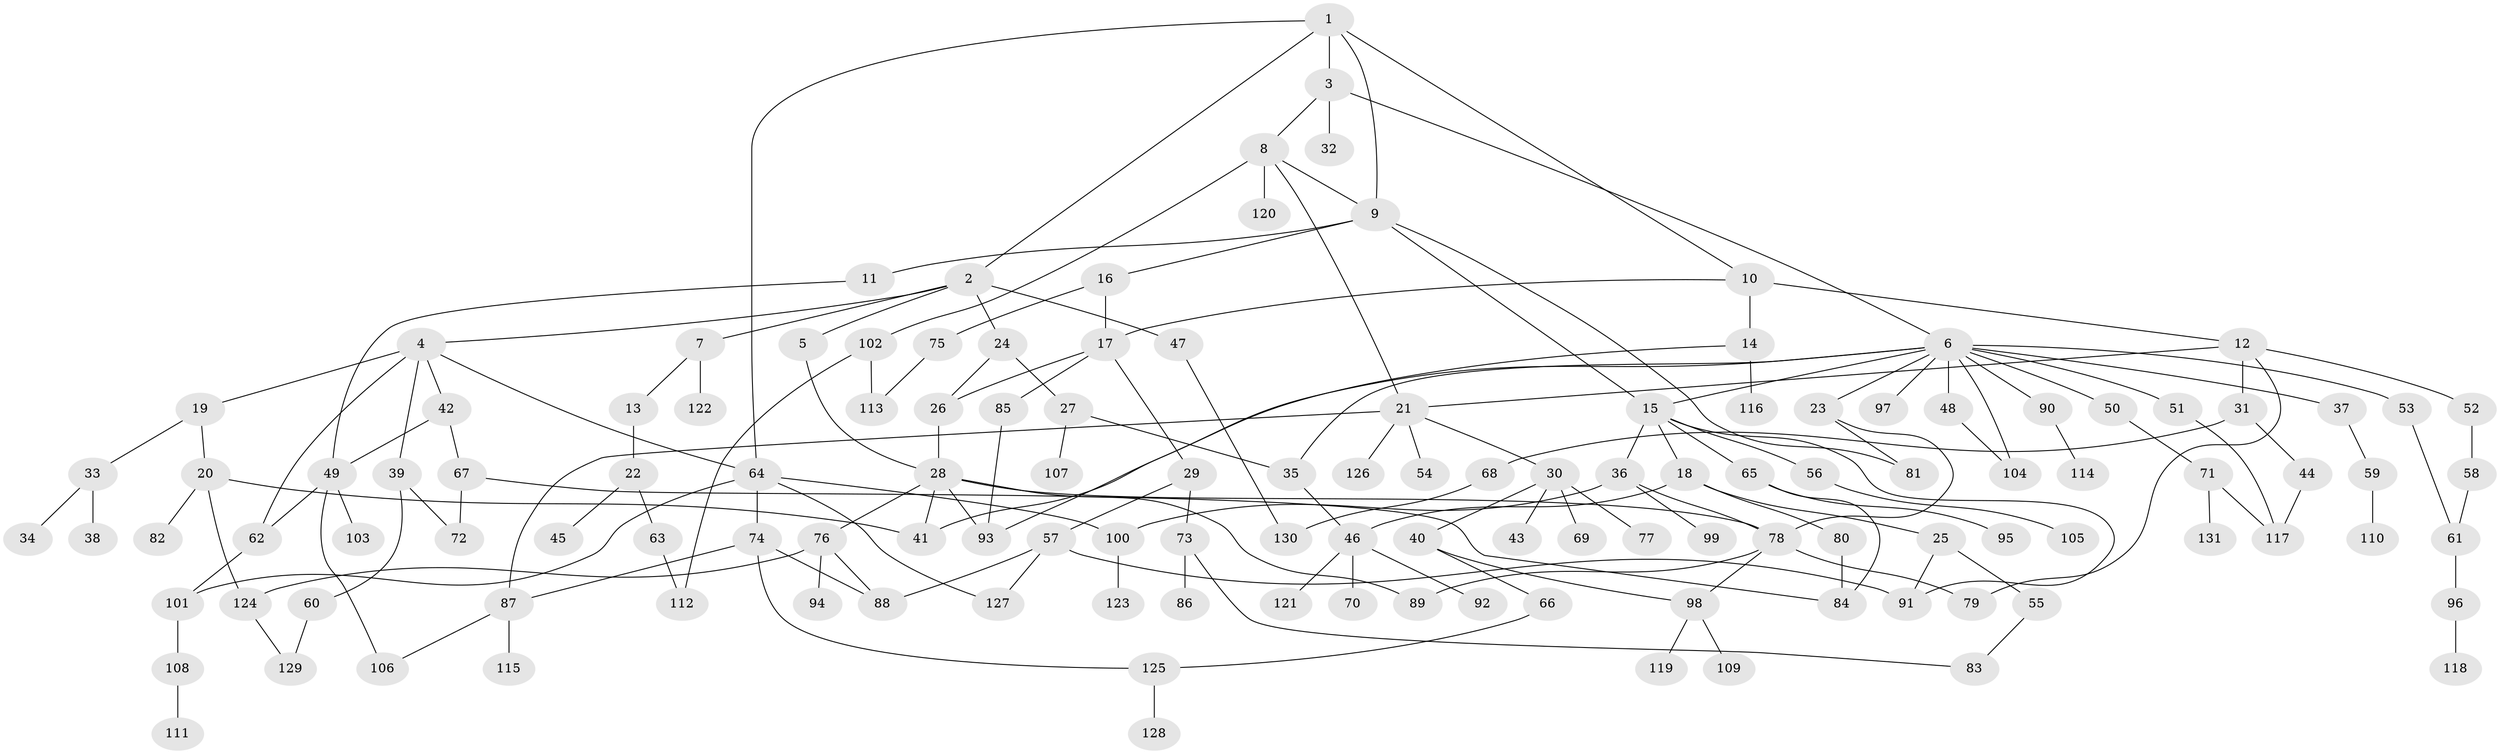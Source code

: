 // Generated by graph-tools (version 1.1) at 2025/49/03/09/25 03:49:19]
// undirected, 131 vertices, 174 edges
graph export_dot {
graph [start="1"]
  node [color=gray90,style=filled];
  1;
  2;
  3;
  4;
  5;
  6;
  7;
  8;
  9;
  10;
  11;
  12;
  13;
  14;
  15;
  16;
  17;
  18;
  19;
  20;
  21;
  22;
  23;
  24;
  25;
  26;
  27;
  28;
  29;
  30;
  31;
  32;
  33;
  34;
  35;
  36;
  37;
  38;
  39;
  40;
  41;
  42;
  43;
  44;
  45;
  46;
  47;
  48;
  49;
  50;
  51;
  52;
  53;
  54;
  55;
  56;
  57;
  58;
  59;
  60;
  61;
  62;
  63;
  64;
  65;
  66;
  67;
  68;
  69;
  70;
  71;
  72;
  73;
  74;
  75;
  76;
  77;
  78;
  79;
  80;
  81;
  82;
  83;
  84;
  85;
  86;
  87;
  88;
  89;
  90;
  91;
  92;
  93;
  94;
  95;
  96;
  97;
  98;
  99;
  100;
  101;
  102;
  103;
  104;
  105;
  106;
  107;
  108;
  109;
  110;
  111;
  112;
  113;
  114;
  115;
  116;
  117;
  118;
  119;
  120;
  121;
  122;
  123;
  124;
  125;
  126;
  127;
  128;
  129;
  130;
  131;
  1 -- 2;
  1 -- 3;
  1 -- 9;
  1 -- 10;
  1 -- 64;
  2 -- 4;
  2 -- 5;
  2 -- 7;
  2 -- 24;
  2 -- 47;
  3 -- 6;
  3 -- 8;
  3 -- 32;
  4 -- 19;
  4 -- 39;
  4 -- 42;
  4 -- 62;
  4 -- 64;
  5 -- 28;
  6 -- 23;
  6 -- 37;
  6 -- 48;
  6 -- 50;
  6 -- 51;
  6 -- 53;
  6 -- 90;
  6 -- 97;
  6 -- 104;
  6 -- 15;
  6 -- 41;
  6 -- 35;
  7 -- 13;
  7 -- 122;
  8 -- 21;
  8 -- 102;
  8 -- 120;
  8 -- 9;
  9 -- 11;
  9 -- 15;
  9 -- 16;
  9 -- 81;
  10 -- 12;
  10 -- 14;
  10 -- 17;
  11 -- 49;
  12 -- 31;
  12 -- 52;
  12 -- 79;
  12 -- 21;
  13 -- 22;
  14 -- 116;
  14 -- 93;
  15 -- 18;
  15 -- 36;
  15 -- 56;
  15 -- 65;
  15 -- 91;
  16 -- 17;
  16 -- 75;
  17 -- 29;
  17 -- 85;
  17 -- 26;
  18 -- 25;
  18 -- 46;
  18 -- 80;
  19 -- 20;
  19 -- 33;
  20 -- 82;
  20 -- 124;
  20 -- 41;
  21 -- 30;
  21 -- 54;
  21 -- 87;
  21 -- 126;
  22 -- 45;
  22 -- 63;
  23 -- 81;
  23 -- 78;
  24 -- 26;
  24 -- 27;
  25 -- 55;
  25 -- 91;
  26 -- 28;
  27 -- 35;
  27 -- 107;
  28 -- 41;
  28 -- 76;
  28 -- 78;
  28 -- 89;
  28 -- 93;
  29 -- 57;
  29 -- 73;
  30 -- 40;
  30 -- 43;
  30 -- 69;
  30 -- 77;
  31 -- 44;
  31 -- 68;
  33 -- 34;
  33 -- 38;
  35 -- 46;
  36 -- 99;
  36 -- 100;
  36 -- 78;
  37 -- 59;
  39 -- 60;
  39 -- 72;
  40 -- 66;
  40 -- 98;
  42 -- 67;
  42 -- 49;
  44 -- 117;
  46 -- 70;
  46 -- 92;
  46 -- 121;
  47 -- 130;
  48 -- 104;
  49 -- 103;
  49 -- 62;
  49 -- 106;
  50 -- 71;
  51 -- 117;
  52 -- 58;
  53 -- 61;
  55 -- 83;
  56 -- 105;
  57 -- 127;
  57 -- 91;
  57 -- 88;
  58 -- 61;
  59 -- 110;
  60 -- 129;
  61 -- 96;
  62 -- 101;
  63 -- 112;
  64 -- 74;
  64 -- 100;
  64 -- 127;
  64 -- 101;
  65 -- 95;
  65 -- 84;
  66 -- 125;
  67 -- 72;
  67 -- 84;
  68 -- 130;
  71 -- 131;
  71 -- 117;
  73 -- 86;
  73 -- 83;
  74 -- 88;
  74 -- 125;
  74 -- 87;
  75 -- 113;
  76 -- 94;
  76 -- 124;
  76 -- 88;
  78 -- 98;
  78 -- 89;
  78 -- 79;
  80 -- 84;
  85 -- 93;
  87 -- 106;
  87 -- 115;
  90 -- 114;
  96 -- 118;
  98 -- 109;
  98 -- 119;
  100 -- 123;
  101 -- 108;
  102 -- 112;
  102 -- 113;
  108 -- 111;
  124 -- 129;
  125 -- 128;
}
